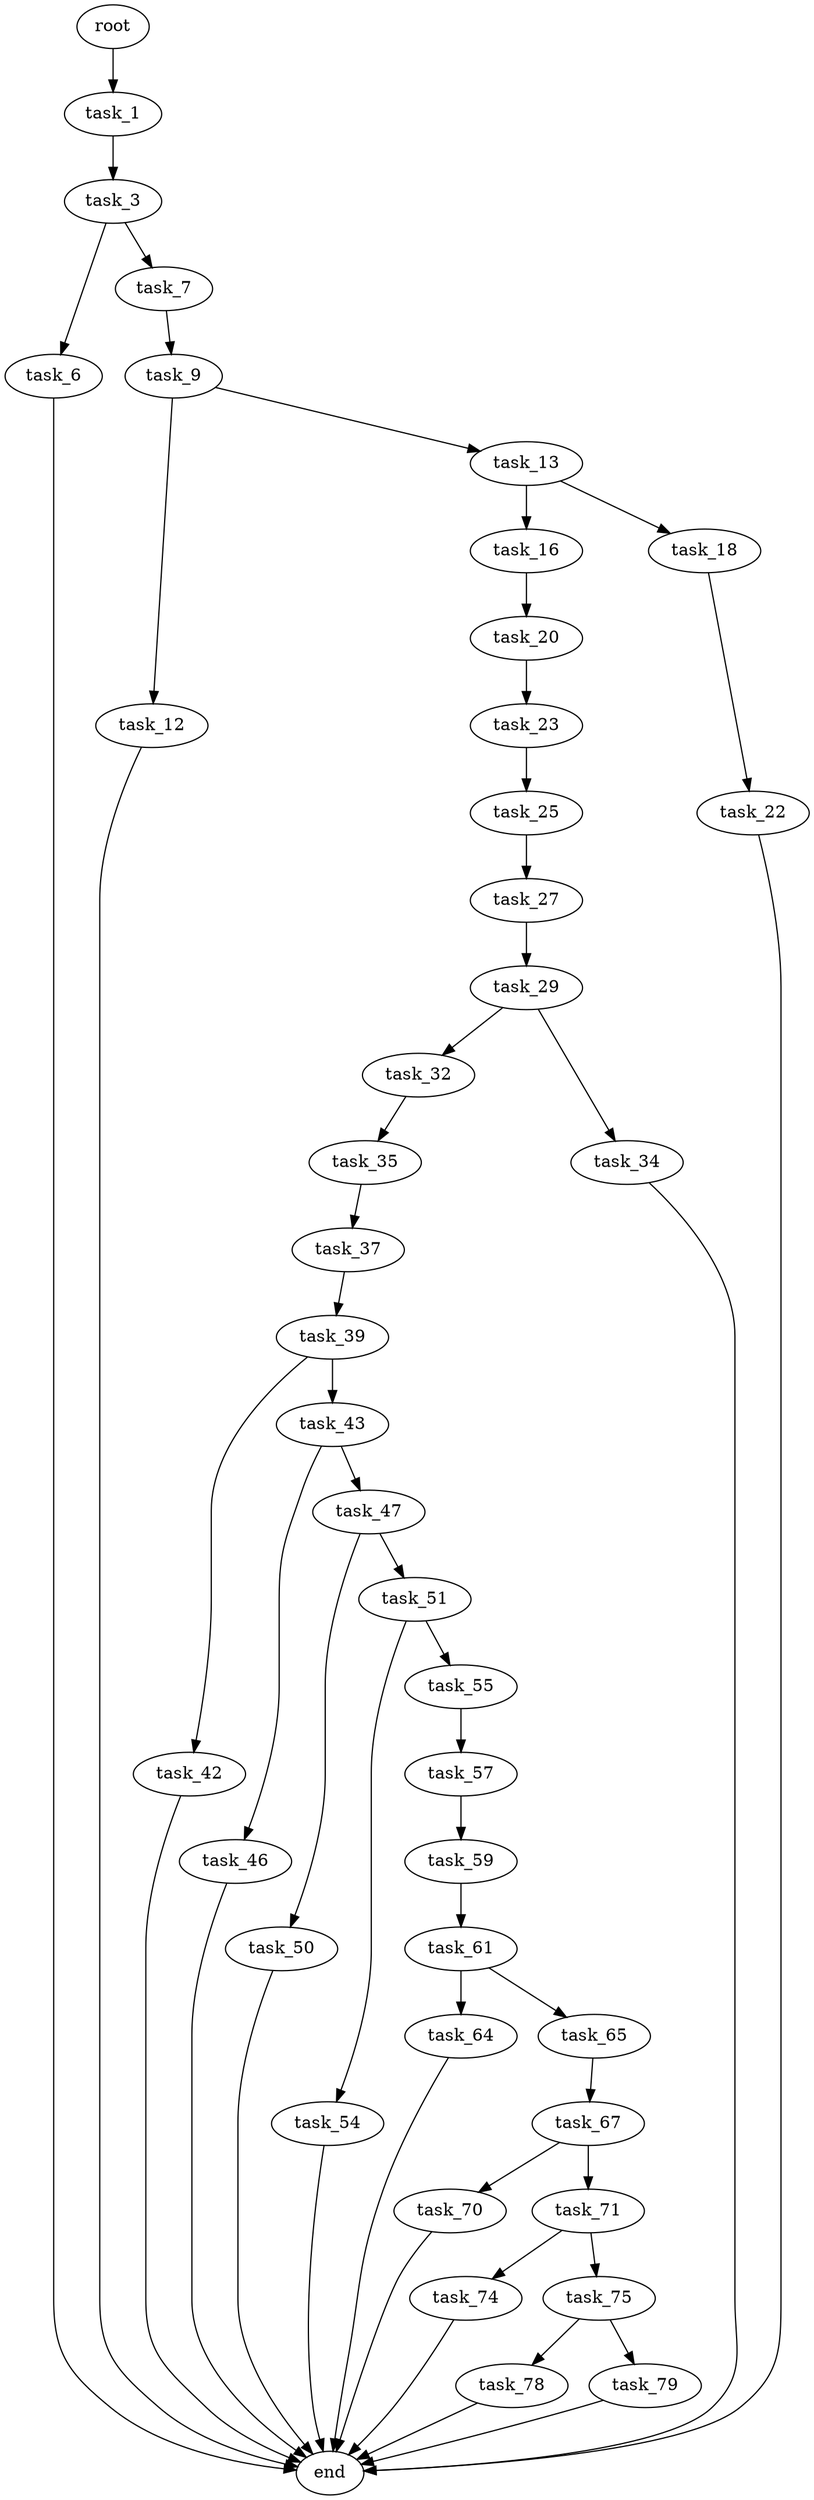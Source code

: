 digraph G {
  root [size="0.000000"];
  task_1 [size="144241637227.000000"];
  task_3 [size="205113783658.000000"];
  task_6 [size="1073741824000.000000"];
  task_7 [size="786415364582.000000"];
  task_9 [size="285528997427.000000"];
  task_12 [size="22572161472.000000"];
  task_13 [size="368293445632.000000"];
  task_16 [size="368293445632.000000"];
  task_18 [size="68719476736.000000"];
  task_20 [size="231928233984.000000"];
  task_22 [size="368293445632.000000"];
  task_23 [size="14585100270.000000"];
  task_25 [size="8533994537.000000"];
  task_27 [size="526893529148.000000"];
  task_29 [size="549755813888.000000"];
  task_32 [size="25789507488.000000"];
  task_34 [size="837155688172.000000"];
  task_35 [size="2008165428.000000"];
  task_37 [size="555014152.000000"];
  task_39 [size="68719476736.000000"];
  task_42 [size="44709994134.000000"];
  task_43 [size="4841179423.000000"];
  task_46 [size="368293445632.000000"];
  task_47 [size="8589934592.000000"];
  task_50 [size="782757789696.000000"];
  task_51 [size="1346982298.000000"];
  task_54 [size="134217728000.000000"];
  task_55 [size="134217728000.000000"];
  task_57 [size="42031125863.000000"];
  task_59 [size="68719476736.000000"];
  task_61 [size="28553703164.000000"];
  task_64 [size="549755813888.000000"];
  task_65 [size="29759609495.000000"];
  task_67 [size="7006769634.000000"];
  task_70 [size="549755813888.000000"];
  task_71 [size="8589934592.000000"];
  task_74 [size="142062877361.000000"];
  task_75 [size="368293445632.000000"];
  task_78 [size="356547682254.000000"];
  task_79 [size="782757789696.000000"];
  end [size="0.000000"];

  root -> task_1 [size="1.000000"];
  task_1 -> task_3 [size="209715200.000000"];
  task_3 -> task_6 [size="134217728.000000"];
  task_3 -> task_7 [size="134217728.000000"];
  task_6 -> end [size="1.000000"];
  task_7 -> task_9 [size="679477248.000000"];
  task_9 -> task_12 [size="838860800.000000"];
  task_9 -> task_13 [size="838860800.000000"];
  task_12 -> end [size="1.000000"];
  task_13 -> task_16 [size="411041792.000000"];
  task_13 -> task_18 [size="411041792.000000"];
  task_16 -> task_20 [size="411041792.000000"];
  task_18 -> task_22 [size="134217728.000000"];
  task_20 -> task_23 [size="301989888.000000"];
  task_22 -> end [size="1.000000"];
  task_23 -> task_25 [size="301989888.000000"];
  task_25 -> task_27 [size="134217728.000000"];
  task_27 -> task_29 [size="838860800.000000"];
  task_29 -> task_32 [size="536870912.000000"];
  task_29 -> task_34 [size="536870912.000000"];
  task_32 -> task_35 [size="536870912.000000"];
  task_34 -> end [size="1.000000"];
  task_35 -> task_37 [size="33554432.000000"];
  task_37 -> task_39 [size="33554432.000000"];
  task_39 -> task_42 [size="134217728.000000"];
  task_39 -> task_43 [size="134217728.000000"];
  task_42 -> end [size="1.000000"];
  task_43 -> task_46 [size="209715200.000000"];
  task_43 -> task_47 [size="209715200.000000"];
  task_46 -> end [size="1.000000"];
  task_47 -> task_50 [size="33554432.000000"];
  task_47 -> task_51 [size="33554432.000000"];
  task_50 -> end [size="1.000000"];
  task_51 -> task_54 [size="75497472.000000"];
  task_51 -> task_55 [size="75497472.000000"];
  task_54 -> end [size="1.000000"];
  task_55 -> task_57 [size="209715200.000000"];
  task_57 -> task_59 [size="209715200.000000"];
  task_59 -> task_61 [size="134217728.000000"];
  task_61 -> task_64 [size="536870912.000000"];
  task_61 -> task_65 [size="536870912.000000"];
  task_64 -> end [size="1.000000"];
  task_65 -> task_67 [size="679477248.000000"];
  task_67 -> task_70 [size="209715200.000000"];
  task_67 -> task_71 [size="209715200.000000"];
  task_70 -> end [size="1.000000"];
  task_71 -> task_74 [size="33554432.000000"];
  task_71 -> task_75 [size="33554432.000000"];
  task_74 -> end [size="1.000000"];
  task_75 -> task_78 [size="411041792.000000"];
  task_75 -> task_79 [size="411041792.000000"];
  task_78 -> end [size="1.000000"];
  task_79 -> end [size="1.000000"];
}

